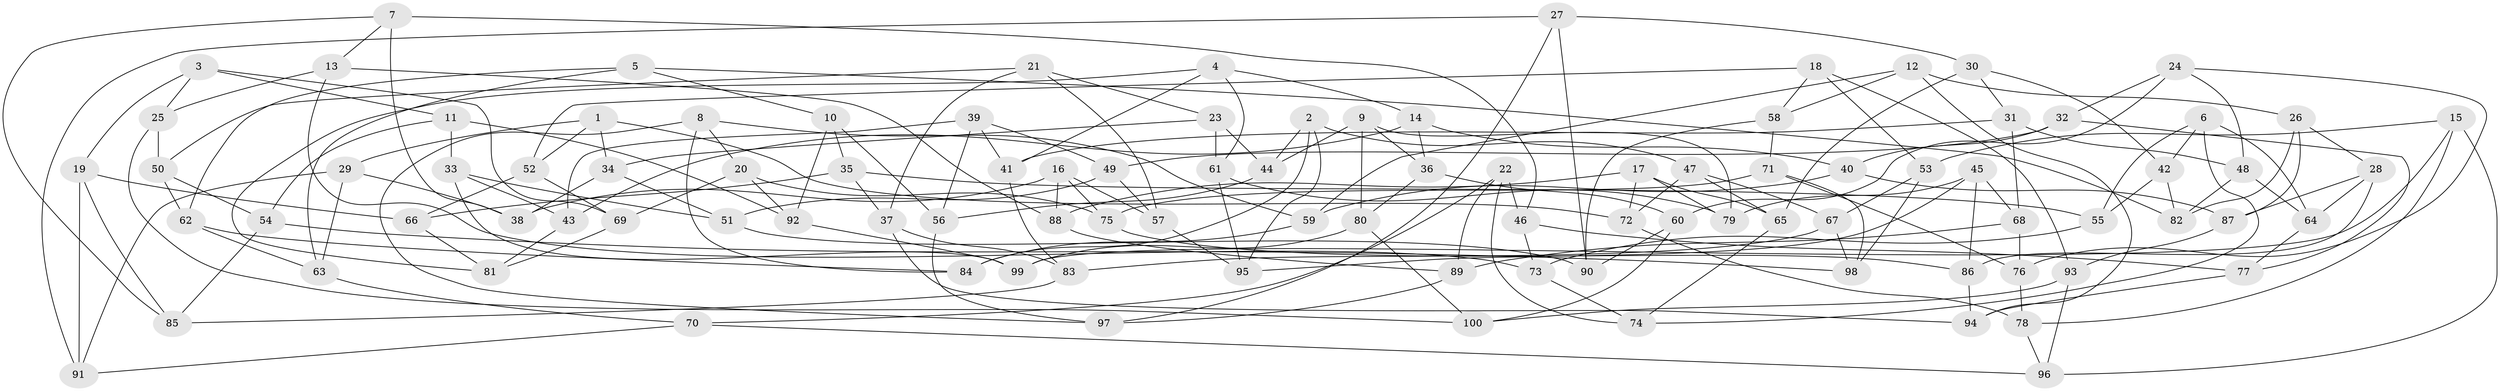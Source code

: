// Generated by graph-tools (version 1.1) at 2025/50/03/09/25 03:50:56]
// undirected, 100 vertices, 200 edges
graph export_dot {
graph [start="1"]
  node [color=gray90,style=filled];
  1;
  2;
  3;
  4;
  5;
  6;
  7;
  8;
  9;
  10;
  11;
  12;
  13;
  14;
  15;
  16;
  17;
  18;
  19;
  20;
  21;
  22;
  23;
  24;
  25;
  26;
  27;
  28;
  29;
  30;
  31;
  32;
  33;
  34;
  35;
  36;
  37;
  38;
  39;
  40;
  41;
  42;
  43;
  44;
  45;
  46;
  47;
  48;
  49;
  50;
  51;
  52;
  53;
  54;
  55;
  56;
  57;
  58;
  59;
  60;
  61;
  62;
  63;
  64;
  65;
  66;
  67;
  68;
  69;
  70;
  71;
  72;
  73;
  74;
  75;
  76;
  77;
  78;
  79;
  80;
  81;
  82;
  83;
  84;
  85;
  86;
  87;
  88;
  89;
  90;
  91;
  92;
  93;
  94;
  95;
  96;
  97;
  98;
  99;
  100;
  1 -- 72;
  1 -- 34;
  1 -- 29;
  1 -- 52;
  2 -- 95;
  2 -- 47;
  2 -- 44;
  2 -- 84;
  3 -- 11;
  3 -- 25;
  3 -- 69;
  3 -- 19;
  4 -- 61;
  4 -- 41;
  4 -- 81;
  4 -- 14;
  5 -- 62;
  5 -- 63;
  5 -- 10;
  5 -- 82;
  6 -- 74;
  6 -- 64;
  6 -- 42;
  6 -- 55;
  7 -- 46;
  7 -- 85;
  7 -- 13;
  7 -- 38;
  8 -- 84;
  8 -- 59;
  8 -- 20;
  8 -- 97;
  9 -- 79;
  9 -- 36;
  9 -- 44;
  9 -- 80;
  10 -- 56;
  10 -- 35;
  10 -- 92;
  11 -- 33;
  11 -- 54;
  11 -- 92;
  12 -- 26;
  12 -- 94;
  12 -- 59;
  12 -- 58;
  13 -- 73;
  13 -- 88;
  13 -- 25;
  14 -- 40;
  14 -- 43;
  14 -- 36;
  15 -- 99;
  15 -- 96;
  15 -- 53;
  15 -- 78;
  16 -- 57;
  16 -- 38;
  16 -- 88;
  16 -- 75;
  17 -- 79;
  17 -- 72;
  17 -- 65;
  17 -- 88;
  18 -- 52;
  18 -- 93;
  18 -- 53;
  18 -- 58;
  19 -- 91;
  19 -- 85;
  19 -- 66;
  20 -- 75;
  20 -- 69;
  20 -- 92;
  21 -- 23;
  21 -- 50;
  21 -- 57;
  21 -- 37;
  22 -- 46;
  22 -- 74;
  22 -- 70;
  22 -- 89;
  23 -- 34;
  23 -- 61;
  23 -- 44;
  24 -- 48;
  24 -- 60;
  24 -- 32;
  24 -- 76;
  25 -- 100;
  25 -- 50;
  26 -- 28;
  26 -- 87;
  26 -- 82;
  27 -- 97;
  27 -- 30;
  27 -- 90;
  27 -- 91;
  28 -- 64;
  28 -- 86;
  28 -- 87;
  29 -- 63;
  29 -- 38;
  29 -- 91;
  30 -- 31;
  30 -- 65;
  30 -- 42;
  31 -- 41;
  31 -- 48;
  31 -- 68;
  32 -- 77;
  32 -- 40;
  32 -- 49;
  33 -- 99;
  33 -- 51;
  33 -- 43;
  34 -- 38;
  34 -- 51;
  35 -- 66;
  35 -- 55;
  35 -- 37;
  36 -- 80;
  36 -- 60;
  37 -- 94;
  37 -- 83;
  39 -- 41;
  39 -- 43;
  39 -- 56;
  39 -- 49;
  40 -- 59;
  40 -- 87;
  41 -- 83;
  42 -- 82;
  42 -- 55;
  43 -- 81;
  44 -- 56;
  45 -- 86;
  45 -- 68;
  45 -- 95;
  45 -- 79;
  46 -- 77;
  46 -- 73;
  47 -- 67;
  47 -- 72;
  47 -- 65;
  48 -- 82;
  48 -- 64;
  49 -- 51;
  49 -- 57;
  50 -- 54;
  50 -- 62;
  51 -- 90;
  52 -- 69;
  52 -- 66;
  53 -- 98;
  53 -- 67;
  54 -- 85;
  54 -- 98;
  55 -- 73;
  56 -- 97;
  57 -- 95;
  58 -- 90;
  58 -- 71;
  59 -- 84;
  60 -- 90;
  60 -- 100;
  61 -- 79;
  61 -- 95;
  62 -- 63;
  62 -- 84;
  63 -- 70;
  64 -- 77;
  65 -- 74;
  66 -- 81;
  67 -- 83;
  67 -- 98;
  68 -- 76;
  68 -- 89;
  69 -- 81;
  70 -- 91;
  70 -- 96;
  71 -- 76;
  71 -- 98;
  71 -- 75;
  72 -- 78;
  73 -- 74;
  75 -- 86;
  76 -- 78;
  77 -- 94;
  78 -- 96;
  80 -- 100;
  80 -- 99;
  83 -- 85;
  86 -- 94;
  87 -- 93;
  88 -- 89;
  89 -- 97;
  92 -- 99;
  93 -- 100;
  93 -- 96;
}
